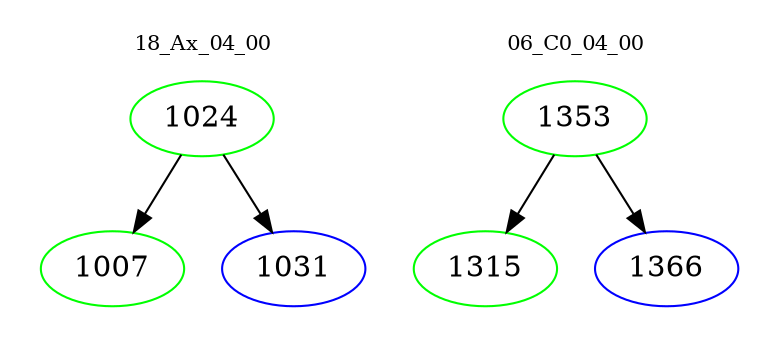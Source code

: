 digraph{
subgraph cluster_0 {
color = white
label = "18_Ax_04_00";
fontsize=10;
T0_1024 [label="1024", color="green"]
T0_1024 -> T0_1007 [color="black"]
T0_1007 [label="1007", color="green"]
T0_1024 -> T0_1031 [color="black"]
T0_1031 [label="1031", color="blue"]
}
subgraph cluster_1 {
color = white
label = "06_C0_04_00";
fontsize=10;
T1_1353 [label="1353", color="green"]
T1_1353 -> T1_1315 [color="black"]
T1_1315 [label="1315", color="green"]
T1_1353 -> T1_1366 [color="black"]
T1_1366 [label="1366", color="blue"]
}
}

